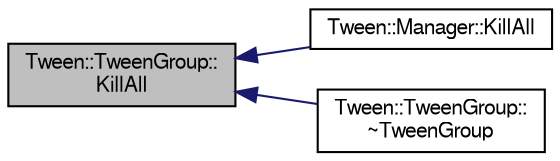 digraph "Tween::TweenGroup::KillAll"
{
  bgcolor="transparent";
  edge [fontname="FreeSans",fontsize="10",labelfontname="FreeSans",labelfontsize="10"];
  node [fontname="FreeSans",fontsize="10",shape=record];
  rankdir="LR";
  Node1 [label="Tween::TweenGroup::\lKillAll",height=0.2,width=0.4,color="black", fillcolor="grey75", style="filled" fontcolor="black"];
  Node1 -> Node2 [dir="back",color="midnightblue",fontsize="10",style="solid",fontname="FreeSans"];
  Node2 [label="Tween::Manager::KillAll",height=0.2,width=0.4,color="black",URL="$classTween_1_1Manager.html#afee12665024c728d21d228d15e20fa52"];
  Node1 -> Node3 [dir="back",color="midnightblue",fontsize="10",style="solid",fontname="FreeSans"];
  Node3 [label="Tween::TweenGroup::\l~TweenGroup",height=0.2,width=0.4,color="black",URL="$classTween_1_1TweenGroup.html#aef6732ea1d611d5221aa695226747eb0"];
}
